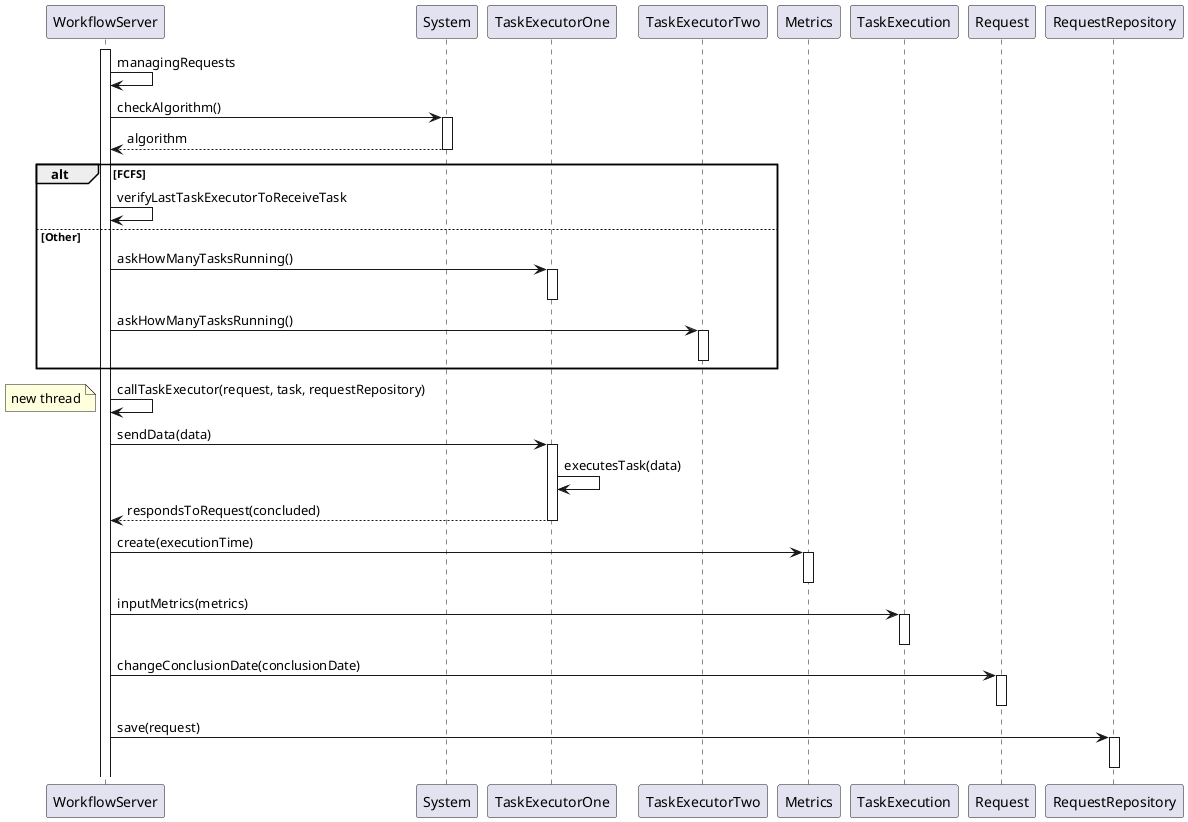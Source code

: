@startuml

activate WorkflowServer
WorkflowServer -> WorkflowServer : managingRequests
WorkflowServer -> System : checkAlgorithm()
activate System
System --> WorkflowServer : algorithm
deactivate System

alt FCFS
WorkflowServer -> WorkflowServer : verifyLastTaskExecutorToReceiveTask
else Other
WorkflowServer -> TaskExecutorOne : askHowManyTasksRunning()
activate TaskExecutorOne
deactivate TaskExecutorOne
WorkflowServer -> TaskExecutorTwo : askHowManyTasksRunning()
activate TaskExecutorTwo
deactivate TaskExecutorTwo
end
WorkflowServer -> WorkflowServer : callTaskExecutor(request, task, requestRepository)
note left : new thread
WorkflowServer -> TaskExecutorOne : sendData(data)
activate TaskExecutorOne
TaskExecutorOne -> TaskExecutorOne : executesTask(data)
TaskExecutorOne --> WorkflowServer : respondsToRequest(concluded)
deactivate TaskExecutorOne
WorkflowServer -> Metrics : create(executionTime)
activate Metrics
deactivate Metrics
WorkflowServer -> TaskExecution : inputMetrics(metrics)
activate TaskExecution
deactivate TaskExecution
WorkflowServer -> Request : changeConclusionDate(conclusionDate)
activate Request
deactivate Request
WorkflowServer -> RequestRepository : save(request)
activate RequestRepository
deactivate RequestRepository

@enduml
